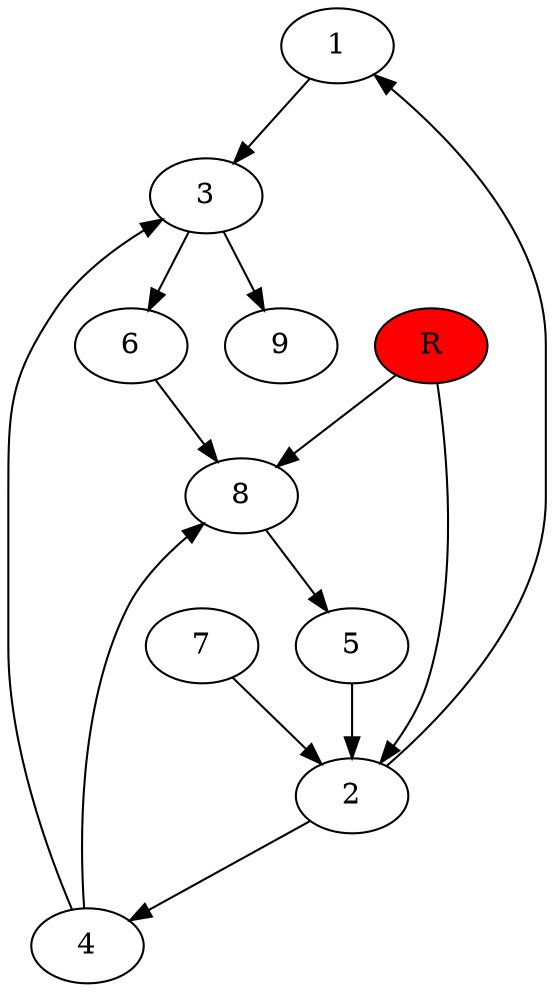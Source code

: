 digraph prb3469 {
	1
	2
	3
	4
	5
	6
	7
	8
	R [fillcolor="#ff0000" style=filled]
	1 -> 3
	2 -> 1
	2 -> 4
	3 -> 6
	3 -> 9
	4 -> 3
	4 -> 8
	5 -> 2
	6 -> 8
	7 -> 2
	8 -> 5
	R -> 2
	R -> 8
}
